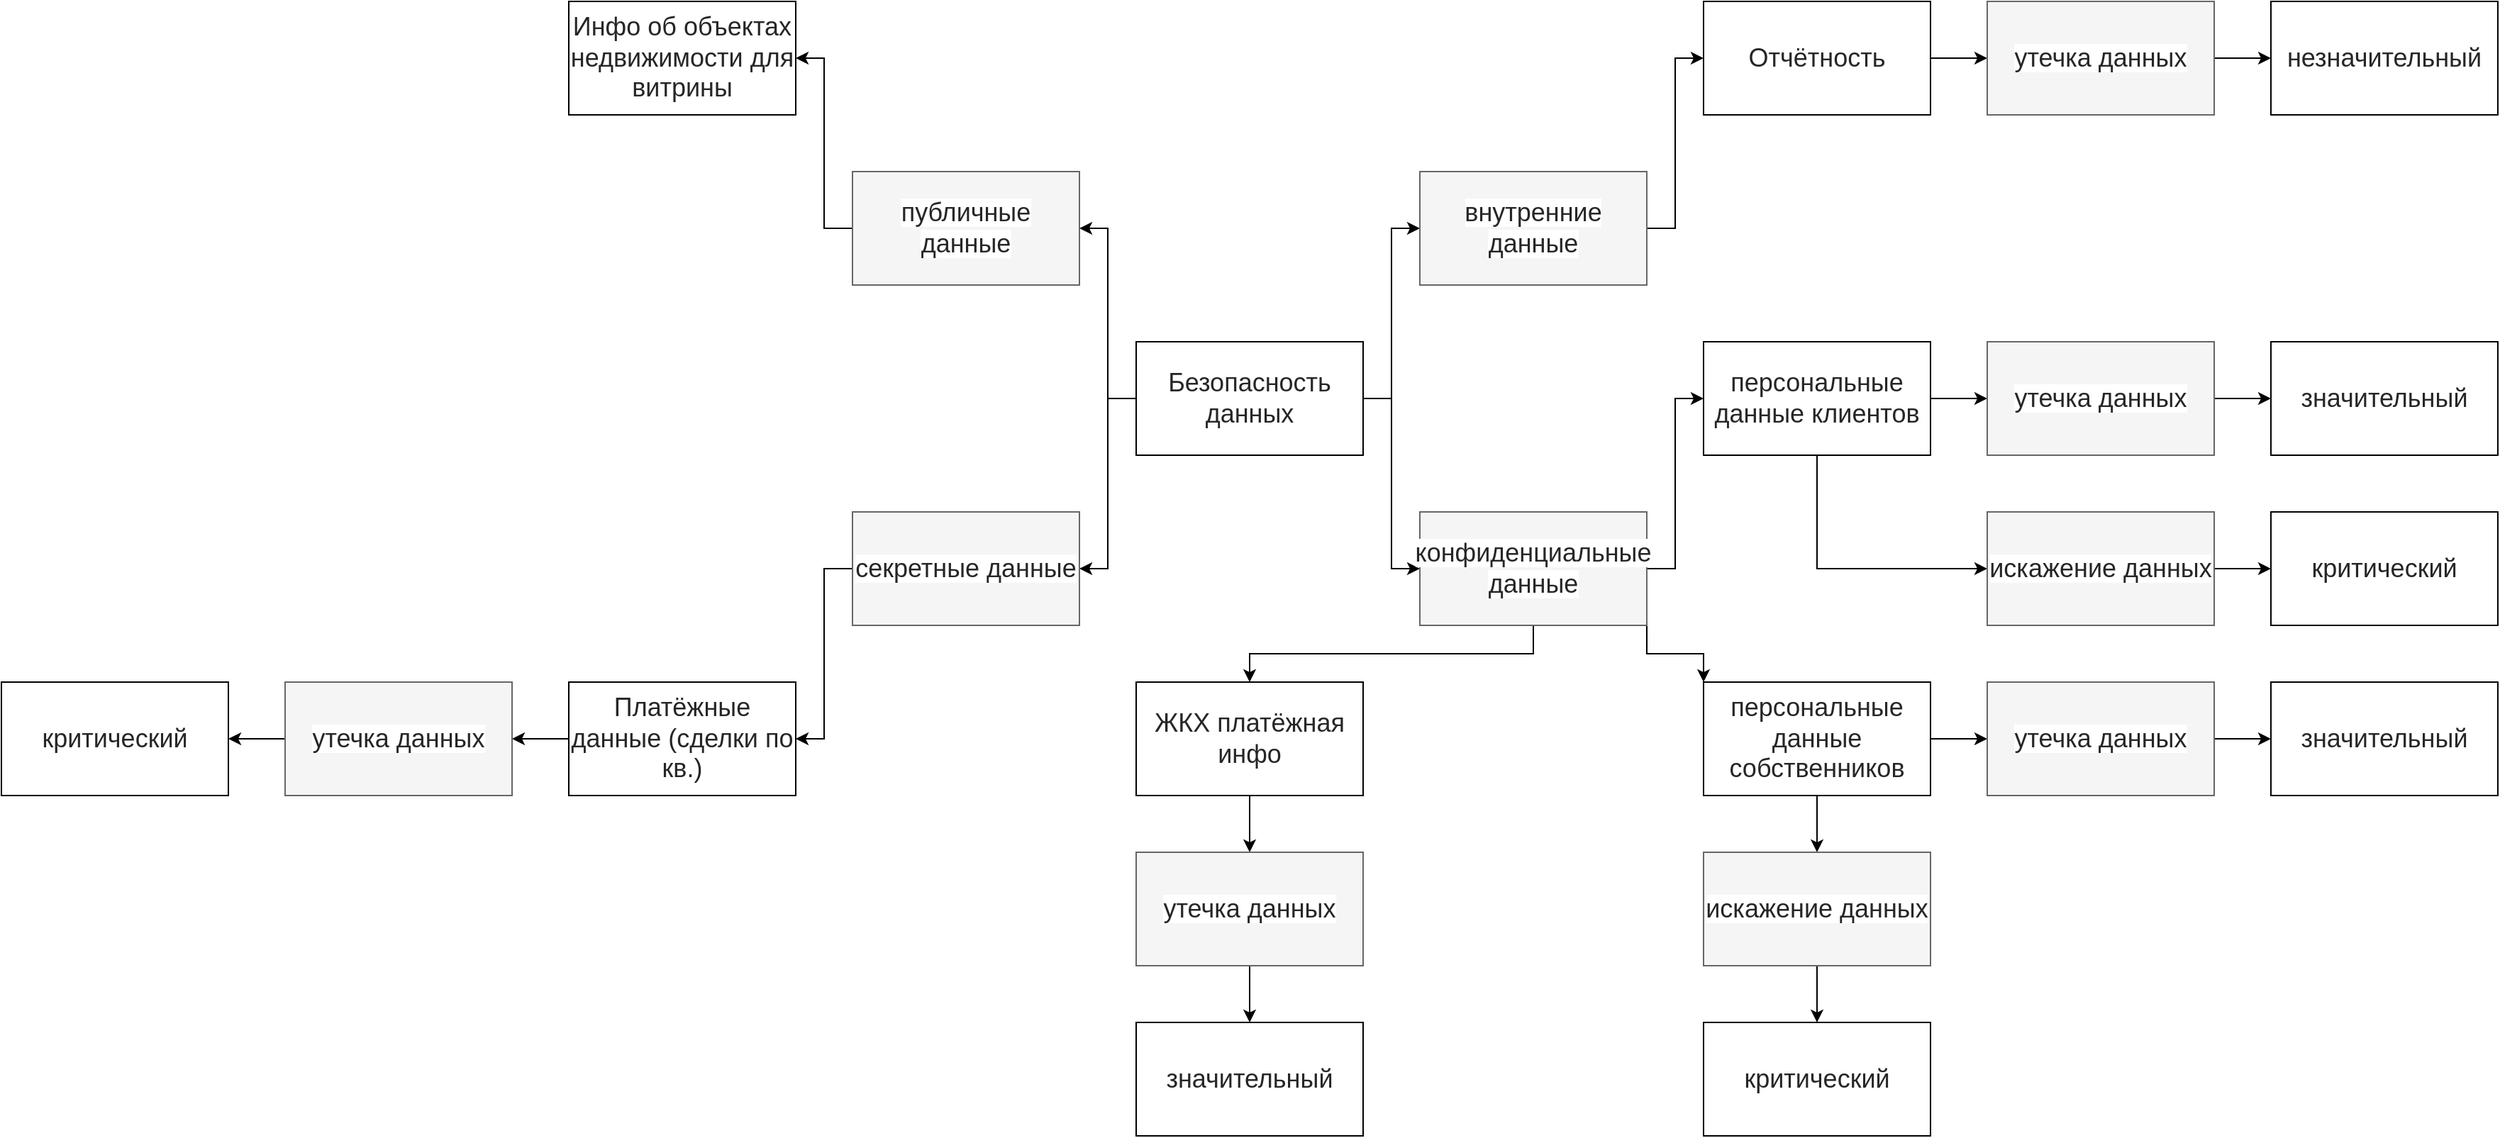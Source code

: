 <mxfile version="28.2.1">
  <diagram name="Page-1" id="y3aubZ1SRRScUaVL7wd2">
    <mxGraphModel dx="3112" dy="2631" grid="1" gridSize="10" guides="1" tooltips="1" connect="1" arrows="1" fold="1" page="1" pageScale="1" pageWidth="850" pageHeight="1100" math="0" shadow="0">
      <root>
        <mxCell id="0" />
        <mxCell id="1" parent="0" />
        <mxCell id="ZNKfg5EJm-rh3dqur-UU-32" style="edgeStyle=orthogonalEdgeStyle;rounded=0;orthogonalLoop=1;jettySize=auto;html=1;exitX=0;exitY=0.5;exitDx=0;exitDy=0;entryX=1;entryY=0.5;entryDx=0;entryDy=0;" edge="1" parent="1" source="ZNKfg5EJm-rh3dqur-UU-1" target="ZNKfg5EJm-rh3dqur-UU-7">
          <mxGeometry relative="1" as="geometry" />
        </mxCell>
        <mxCell id="ZNKfg5EJm-rh3dqur-UU-35" style="edgeStyle=orthogonalEdgeStyle;rounded=0;orthogonalLoop=1;jettySize=auto;html=1;exitX=0;exitY=0.5;exitDx=0;exitDy=0;entryX=1;entryY=0.5;entryDx=0;entryDy=0;" edge="1" parent="1" source="ZNKfg5EJm-rh3dqur-UU-1" target="ZNKfg5EJm-rh3dqur-UU-6">
          <mxGeometry relative="1" as="geometry" />
        </mxCell>
        <mxCell id="ZNKfg5EJm-rh3dqur-UU-36" style="edgeStyle=orthogonalEdgeStyle;rounded=0;orthogonalLoop=1;jettySize=auto;html=1;exitX=1;exitY=0.5;exitDx=0;exitDy=0;entryX=0;entryY=0.5;entryDx=0;entryDy=0;" edge="1" parent="1" source="ZNKfg5EJm-rh3dqur-UU-1" target="ZNKfg5EJm-rh3dqur-UU-2">
          <mxGeometry relative="1" as="geometry" />
        </mxCell>
        <mxCell id="ZNKfg5EJm-rh3dqur-UU-37" style="edgeStyle=orthogonalEdgeStyle;rounded=0;orthogonalLoop=1;jettySize=auto;html=1;exitX=1;exitY=0.5;exitDx=0;exitDy=0;entryX=0;entryY=0.5;entryDx=0;entryDy=0;" edge="1" parent="1" source="ZNKfg5EJm-rh3dqur-UU-1" target="ZNKfg5EJm-rh3dqur-UU-8">
          <mxGeometry relative="1" as="geometry" />
        </mxCell>
        <mxCell id="ZNKfg5EJm-rh3dqur-UU-1" value="&lt;meta charset=&quot;utf-8&quot;&gt;&lt;span style=&quot;color: rgba(0, 0, 0, 0.85); font-family: &amp;quot;YS Text&amp;quot;, sans-serif; font-size: 18px; font-style: normal; font-variant-ligatures: normal; font-variant-caps: normal; font-weight: 400; letter-spacing: normal; orphans: 2; text-align: start; text-indent: 0px; text-transform: none; widows: 2; word-spacing: 0px; -webkit-text-stroke-width: 0px; white-space: pre-wrap; background-color: rgb(255, 255, 255); text-decoration-thickness: initial; text-decoration-style: initial; text-decoration-color: initial; display: inline !important; float: none;&quot;&gt;Безопасность данных&lt;/span&gt;" style="rounded=0;whiteSpace=wrap;html=1;" vertex="1" parent="1">
          <mxGeometry x="280" y="200" width="160" height="80" as="geometry" />
        </mxCell>
        <mxCell id="ZNKfg5EJm-rh3dqur-UU-41" style="edgeStyle=orthogonalEdgeStyle;rounded=0;orthogonalLoop=1;jettySize=auto;html=1;exitX=0.5;exitY=1;exitDx=0;exitDy=0;entryX=0.5;entryY=0;entryDx=0;entryDy=0;" edge="1" parent="1" source="ZNKfg5EJm-rh3dqur-UU-2" target="ZNKfg5EJm-rh3dqur-UU-11">
          <mxGeometry relative="1" as="geometry" />
        </mxCell>
        <mxCell id="ZNKfg5EJm-rh3dqur-UU-42" style="edgeStyle=orthogonalEdgeStyle;rounded=0;orthogonalLoop=1;jettySize=auto;html=1;exitX=1;exitY=0.5;exitDx=0;exitDy=0;entryX=0;entryY=0.5;entryDx=0;entryDy=0;" edge="1" parent="1" source="ZNKfg5EJm-rh3dqur-UU-2" target="ZNKfg5EJm-rh3dqur-UU-5">
          <mxGeometry relative="1" as="geometry" />
        </mxCell>
        <mxCell id="ZNKfg5EJm-rh3dqur-UU-44" style="edgeStyle=orthogonalEdgeStyle;rounded=0;orthogonalLoop=1;jettySize=auto;html=1;exitX=1;exitY=1;exitDx=0;exitDy=0;entryX=0;entryY=0;entryDx=0;entryDy=0;" edge="1" parent="1" source="ZNKfg5EJm-rh3dqur-UU-2" target="ZNKfg5EJm-rh3dqur-UU-30">
          <mxGeometry relative="1" as="geometry" />
        </mxCell>
        <mxCell id="ZNKfg5EJm-rh3dqur-UU-2" value="&lt;meta charset=&quot;utf-8&quot;&gt;&lt;span style=&quot;color: rgba(0, 0, 0, 0.85); font-family: &amp;quot;YS Text&amp;quot;, sans-serif; font-size: 18px; font-style: normal; font-variant-ligatures: normal; font-variant-caps: normal; font-weight: 400; letter-spacing: normal; orphans: 2; text-align: left; text-indent: 0px; text-transform: none; widows: 2; word-spacing: 0px; -webkit-text-stroke-width: 0px; white-space: pre-line; background-color: rgb(255, 255, 255); text-decoration-thickness: initial; text-decoration-style: initial; text-decoration-color: initial; display: inline !important; float: none;&quot;&gt;конфиденциальные данные&lt;/span&gt;" style="rounded=0;whiteSpace=wrap;html=1;fillColor=#f5f5f5;strokeColor=#666666;fontColor=#333333;" vertex="1" parent="1">
          <mxGeometry x="480" y="320" width="160" height="80" as="geometry" />
        </mxCell>
        <mxCell id="ZNKfg5EJm-rh3dqur-UU-85" style="edgeStyle=orthogonalEdgeStyle;rounded=0;orthogonalLoop=1;jettySize=auto;html=1;exitX=0;exitY=0.5;exitDx=0;exitDy=0;entryX=1;entryY=0.5;entryDx=0;entryDy=0;" edge="1" parent="1" source="ZNKfg5EJm-rh3dqur-UU-3" target="ZNKfg5EJm-rh3dqur-UU-73">
          <mxGeometry relative="1" as="geometry" />
        </mxCell>
        <mxCell id="ZNKfg5EJm-rh3dqur-UU-3" value="&lt;span style=&quot;color: rgba(0, 0, 0, 0.85); font-family: &amp;quot;YS Text&amp;quot;, sans-serif; font-size: 18px; font-style: normal; font-variant-ligatures: normal; font-variant-caps: normal; font-weight: 400; letter-spacing: normal; orphans: 2; text-align: left; text-indent: 0px; text-transform: none; widows: 2; word-spacing: 0px; -webkit-text-stroke-width: 0px; white-space: pre-line; background-color: rgb(255, 255, 255); text-decoration-thickness: initial; text-decoration-style: initial; text-decoration-color: initial; float: none; display: inline !important;&quot;&gt;Платёжные данные (сделки по кв.)&lt;/span&gt;" style="rounded=0;whiteSpace=wrap;html=1;" vertex="1" parent="1">
          <mxGeometry x="-120" y="440" width="160" height="80" as="geometry" />
        </mxCell>
        <mxCell id="ZNKfg5EJm-rh3dqur-UU-70" style="edgeStyle=orthogonalEdgeStyle;rounded=0;orthogonalLoop=1;jettySize=auto;html=1;exitX=1;exitY=0.5;exitDx=0;exitDy=0;entryX=0;entryY=0.5;entryDx=0;entryDy=0;" edge="1" parent="1" source="ZNKfg5EJm-rh3dqur-UU-5" target="ZNKfg5EJm-rh3dqur-UU-14">
          <mxGeometry relative="1" as="geometry" />
        </mxCell>
        <mxCell id="ZNKfg5EJm-rh3dqur-UU-71" style="edgeStyle=orthogonalEdgeStyle;rounded=0;orthogonalLoop=1;jettySize=auto;html=1;exitX=0.5;exitY=1;exitDx=0;exitDy=0;entryX=0;entryY=0.5;entryDx=0;entryDy=0;" edge="1" parent="1" source="ZNKfg5EJm-rh3dqur-UU-5" target="ZNKfg5EJm-rh3dqur-UU-60">
          <mxGeometry relative="1" as="geometry" />
        </mxCell>
        <mxCell id="ZNKfg5EJm-rh3dqur-UU-5" value="&lt;span style=&quot;color: rgba(0, 0, 0, 0.85); font-family: &amp;quot;YS Text&amp;quot;, sans-serif; font-size: 18px; font-style: normal; font-variant-ligatures: normal; font-variant-caps: normal; font-weight: 400; letter-spacing: normal; orphans: 2; text-align: left; text-indent: 0px; text-transform: none; widows: 2; word-spacing: 0px; -webkit-text-stroke-width: 0px; white-space: pre-line; background-color: rgb(255, 255, 255); text-decoration-thickness: initial; text-decoration-style: initial; text-decoration-color: initial; float: none; display: inline !important;&quot;&gt;персональные данные клиентов&lt;/span&gt;" style="rounded=0;whiteSpace=wrap;html=1;" vertex="1" parent="1">
          <mxGeometry x="680" y="200" width="160" height="80" as="geometry" />
        </mxCell>
        <mxCell id="ZNKfg5EJm-rh3dqur-UU-39" style="edgeStyle=orthogonalEdgeStyle;rounded=0;orthogonalLoop=1;jettySize=auto;html=1;exitX=0;exitY=0.5;exitDx=0;exitDy=0;entryX=1;entryY=0.5;entryDx=0;entryDy=0;" edge="1" parent="1" source="ZNKfg5EJm-rh3dqur-UU-6" target="ZNKfg5EJm-rh3dqur-UU-3">
          <mxGeometry relative="1" as="geometry" />
        </mxCell>
        <mxCell id="ZNKfg5EJm-rh3dqur-UU-6" value="&lt;meta charset=&quot;utf-8&quot;&gt;&lt;span style=&quot;color: rgba(0, 0, 0, 0.85); font-family: &amp;quot;YS Text&amp;quot;, sans-serif; font-size: 18px; font-style: normal; font-variant-ligatures: normal; font-variant-caps: normal; font-weight: 400; letter-spacing: normal; orphans: 2; text-align: left; text-indent: 0px; text-transform: none; widows: 2; word-spacing: 0px; -webkit-text-stroke-width: 0px; white-space: pre-line; background-color: rgb(255, 255, 255); text-decoration-thickness: initial; text-decoration-style: initial; text-decoration-color: initial; display: inline !important; float: none;&quot;&gt;секретные данные&lt;/span&gt;" style="rounded=0;whiteSpace=wrap;html=1;fillColor=#f5f5f5;fontColor=#333333;strokeColor=#666666;" vertex="1" parent="1">
          <mxGeometry x="80" y="320" width="160" height="80" as="geometry" />
        </mxCell>
        <mxCell id="ZNKfg5EJm-rh3dqur-UU-38" style="edgeStyle=orthogonalEdgeStyle;rounded=0;orthogonalLoop=1;jettySize=auto;html=1;exitX=0;exitY=0.5;exitDx=0;exitDy=0;entryX=1;entryY=0.5;entryDx=0;entryDy=0;" edge="1" parent="1" source="ZNKfg5EJm-rh3dqur-UU-7" target="ZNKfg5EJm-rh3dqur-UU-9">
          <mxGeometry relative="1" as="geometry" />
        </mxCell>
        <mxCell id="ZNKfg5EJm-rh3dqur-UU-7" value="&lt;meta charset=&quot;utf-8&quot;&gt;&lt;span style=&quot;color: rgba(0, 0, 0, 0.85); font-family: &amp;quot;YS Text&amp;quot;, sans-serif; font-size: 18px; font-style: normal; font-variant-ligatures: normal; font-variant-caps: normal; font-weight: 400; letter-spacing: normal; orphans: 2; text-align: left; text-indent: 0px; text-transform: none; widows: 2; word-spacing: 0px; -webkit-text-stroke-width: 0px; white-space: pre-line; background-color: rgb(255, 255, 255); text-decoration-thickness: initial; text-decoration-style: initial; text-decoration-color: initial; display: inline !important; float: none;&quot;&gt;публичные данные&lt;/span&gt;" style="rounded=0;whiteSpace=wrap;html=1;fillColor=#f5f5f5;fontColor=#333333;strokeColor=#666666;" vertex="1" parent="1">
          <mxGeometry x="80" y="80" width="160" height="80" as="geometry" />
        </mxCell>
        <mxCell id="ZNKfg5EJm-rh3dqur-UU-40" style="edgeStyle=orthogonalEdgeStyle;rounded=0;orthogonalLoop=1;jettySize=auto;html=1;exitX=1;exitY=0.5;exitDx=0;exitDy=0;entryX=0;entryY=0.5;entryDx=0;entryDy=0;" edge="1" parent="1" source="ZNKfg5EJm-rh3dqur-UU-8" target="ZNKfg5EJm-rh3dqur-UU-12">
          <mxGeometry relative="1" as="geometry" />
        </mxCell>
        <mxCell id="ZNKfg5EJm-rh3dqur-UU-8" value="&lt;meta charset=&quot;utf-8&quot;&gt;&lt;span style=&quot;color: rgba(0, 0, 0, 0.85); font-family: &amp;quot;YS Text&amp;quot;, sans-serif; font-size: 18px; font-style: normal; font-variant-ligatures: normal; font-variant-caps: normal; font-weight: 400; letter-spacing: normal; orphans: 2; text-align: left; text-indent: 0px; text-transform: none; widows: 2; word-spacing: 0px; -webkit-text-stroke-width: 0px; white-space: pre-line; background-color: rgb(255, 255, 255); text-decoration-thickness: initial; text-decoration-style: initial; text-decoration-color: initial; display: inline !important; float: none;&quot;&gt;внутренние данные&lt;/span&gt;" style="rounded=0;whiteSpace=wrap;html=1;fillColor=#f5f5f5;strokeColor=#666666;fontColor=#333333;" vertex="1" parent="1">
          <mxGeometry x="480" y="80" width="160" height="80" as="geometry" />
        </mxCell>
        <mxCell id="ZNKfg5EJm-rh3dqur-UU-9" value="&lt;span style=&quot;color: rgba(0, 0, 0, 0.85); font-family: &amp;quot;YS Text&amp;quot;, sans-serif; font-size: 18px; text-align: left; white-space-collapse: preserve-breaks; background-color: rgb(255, 255, 255);&quot;&gt;Инфо об объектах недвижимости для витрины&lt;/span&gt;" style="rounded=0;whiteSpace=wrap;html=1;" vertex="1" parent="1">
          <mxGeometry x="-120" y="-40" width="160" height="80" as="geometry" />
        </mxCell>
        <mxCell id="ZNKfg5EJm-rh3dqur-UU-68" style="edgeStyle=orthogonalEdgeStyle;rounded=0;orthogonalLoop=1;jettySize=auto;html=1;exitX=0.5;exitY=1;exitDx=0;exitDy=0;entryX=0.5;entryY=0;entryDx=0;entryDy=0;" edge="1" parent="1" source="ZNKfg5EJm-rh3dqur-UU-11" target="ZNKfg5EJm-rh3dqur-UU-57">
          <mxGeometry relative="1" as="geometry" />
        </mxCell>
        <mxCell id="ZNKfg5EJm-rh3dqur-UU-11" value="&lt;span style=&quot;color: rgba(0, 0, 0, 0.85); font-family: &amp;quot;YS Text&amp;quot;, sans-serif; font-size: 18px; font-style: normal; font-variant-ligatures: normal; font-variant-caps: normal; font-weight: 400; letter-spacing: normal; orphans: 2; text-align: start; text-indent: 0px; text-transform: none; widows: 2; word-spacing: 0px; -webkit-text-stroke-width: 0px; white-space: pre-wrap; background-color: rgb(255, 255, 255); text-decoration-thickness: initial; text-decoration-style: initial; text-decoration-color: initial; float: none; display: inline !important;&quot;&gt;ЖКХ платёжная инфо&lt;/span&gt;" style="rounded=0;whiteSpace=wrap;html=1;" vertex="1" parent="1">
          <mxGeometry x="280" y="440" width="160" height="80" as="geometry" />
        </mxCell>
        <mxCell id="ZNKfg5EJm-rh3dqur-UU-72" style="edgeStyle=orthogonalEdgeStyle;rounded=0;orthogonalLoop=1;jettySize=auto;html=1;exitX=1;exitY=0.5;exitDx=0;exitDy=0;entryX=0;entryY=0.5;entryDx=0;entryDy=0;" edge="1" parent="1" source="ZNKfg5EJm-rh3dqur-UU-12" target="ZNKfg5EJm-rh3dqur-UU-47">
          <mxGeometry relative="1" as="geometry" />
        </mxCell>
        <mxCell id="ZNKfg5EJm-rh3dqur-UU-12" value="&lt;span style=&quot;color: rgba(0, 0, 0, 0.85); font-family: &amp;quot;YS Text&amp;quot;, sans-serif; font-size: 18px; text-align: left; white-space-collapse: preserve-breaks; background-color: rgb(255, 255, 255);&quot;&gt;Отчётность&lt;/span&gt;" style="rounded=0;whiteSpace=wrap;html=1;" vertex="1" parent="1">
          <mxGeometry x="680" y="-40" width="160" height="80" as="geometry" />
        </mxCell>
        <mxCell id="ZNKfg5EJm-rh3dqur-UU-78" style="edgeStyle=orthogonalEdgeStyle;rounded=0;orthogonalLoop=1;jettySize=auto;html=1;exitX=1;exitY=0.5;exitDx=0;exitDy=0;entryX=0;entryY=0.5;entryDx=0;entryDy=0;" edge="1" parent="1" source="ZNKfg5EJm-rh3dqur-UU-14" target="ZNKfg5EJm-rh3dqur-UU-76">
          <mxGeometry relative="1" as="geometry" />
        </mxCell>
        <mxCell id="ZNKfg5EJm-rh3dqur-UU-14" value="&lt;meta charset=&quot;utf-8&quot;&gt;&lt;span style=&quot;color: rgba(0, 0, 0, 0.85); font-family: &amp;quot;YS Text&amp;quot;, sans-serif; font-size: 18px; font-style: normal; font-variant-ligatures: normal; font-variant-caps: normal; font-weight: 400; letter-spacing: normal; orphans: 2; text-align: left; text-indent: 0px; text-transform: none; widows: 2; word-spacing: 0px; -webkit-text-stroke-width: 0px; white-space: pre-line; background-color: rgb(255, 255, 255); text-decoration-thickness: initial; text-decoration-style: initial; text-decoration-color: initial; display: inline !important; float: none;&quot;&gt;утечка данных&lt;/span&gt;" style="rounded=0;whiteSpace=wrap;html=1;fillColor=#f5f5f5;fontColor=#333333;strokeColor=#666666;" vertex="1" parent="1">
          <mxGeometry x="880" y="200" width="160" height="80" as="geometry" />
        </mxCell>
        <mxCell id="ZNKfg5EJm-rh3dqur-UU-15" value="&lt;meta charset=&quot;utf-8&quot;&gt;&lt;span style=&quot;color: rgba(0, 0, 0, 0.85); font-family: &amp;quot;YS Text&amp;quot;, sans-serif; font-size: 18px; font-style: normal; font-variant-ligatures: normal; font-variant-caps: normal; font-weight: 400; letter-spacing: normal; orphans: 2; text-align: start; text-indent: 0px; text-transform: none; widows: 2; word-spacing: 0px; -webkit-text-stroke-width: 0px; white-space: pre-wrap; background-color: rgb(255, 255, 255); text-decoration-thickness: initial; text-decoration-style: initial; text-decoration-color: initial; display: inline !important; float: none;&quot;&gt;критический&lt;/span&gt;" style="rounded=0;whiteSpace=wrap;html=1;" vertex="1" parent="1">
          <mxGeometry x="1080" y="320" width="160" height="80" as="geometry" />
        </mxCell>
        <mxCell id="ZNKfg5EJm-rh3dqur-UU-27" value="&lt;meta charset=&quot;utf-8&quot;&gt;&lt;span style=&quot;color: rgba(0, 0, 0, 0.85); font-family: &amp;quot;YS Text&amp;quot;, sans-serif; font-size: 18px; font-style: normal; font-variant-ligatures: normal; font-variant-caps: normal; font-weight: 400; letter-spacing: normal; orphans: 2; text-align: start; text-indent: 0px; text-transform: none; widows: 2; word-spacing: 0px; -webkit-text-stroke-width: 0px; white-space: pre-wrap; background-color: rgb(255, 255, 255); text-decoration-thickness: initial; text-decoration-style: initial; text-decoration-color: initial; display: inline !important; float: none;&quot;&gt;незначительный&lt;/span&gt;" style="rounded=0;whiteSpace=wrap;html=1;" vertex="1" parent="1">
          <mxGeometry x="1080" y="-40" width="160" height="80" as="geometry" />
        </mxCell>
        <mxCell id="ZNKfg5EJm-rh3dqur-UU-28" value="&lt;meta charset=&quot;utf-8&quot;&gt;&lt;span style=&quot;color: rgba(0, 0, 0, 0.85); font-family: &amp;quot;YS Text&amp;quot;, sans-serif; font-size: 18px; font-style: normal; font-variant-ligatures: normal; font-variant-caps: normal; font-weight: 400; letter-spacing: normal; orphans: 2; text-align: start; text-indent: 0px; text-transform: none; widows: 2; word-spacing: 0px; -webkit-text-stroke-width: 0px; white-space: pre-wrap; background-color: rgb(255, 255, 255); text-decoration-thickness: initial; text-decoration-style: initial; text-decoration-color: initial; display: inline !important; float: none;&quot;&gt;значительный&lt;/span&gt;" style="rounded=0;whiteSpace=wrap;html=1;" vertex="1" parent="1">
          <mxGeometry x="280" y="680" width="160" height="80" as="geometry" />
        </mxCell>
        <mxCell id="ZNKfg5EJm-rh3dqur-UU-64" style="edgeStyle=orthogonalEdgeStyle;rounded=0;orthogonalLoop=1;jettySize=auto;html=1;exitX=0.5;exitY=1;exitDx=0;exitDy=0;" edge="1" parent="1" source="ZNKfg5EJm-rh3dqur-UU-30" target="ZNKfg5EJm-rh3dqur-UU-58">
          <mxGeometry relative="1" as="geometry" />
        </mxCell>
        <mxCell id="ZNKfg5EJm-rh3dqur-UU-65" style="edgeStyle=orthogonalEdgeStyle;rounded=0;orthogonalLoop=1;jettySize=auto;html=1;exitX=1;exitY=0.5;exitDx=0;exitDy=0;entryX=0;entryY=0.5;entryDx=0;entryDy=0;" edge="1" parent="1" source="ZNKfg5EJm-rh3dqur-UU-30" target="ZNKfg5EJm-rh3dqur-UU-59">
          <mxGeometry relative="1" as="geometry" />
        </mxCell>
        <mxCell id="ZNKfg5EJm-rh3dqur-UU-30" value="&lt;span style=&quot;color: rgba(0, 0, 0, 0.85); font-family: &amp;quot;YS Text&amp;quot;, sans-serif; font-size: 18px; font-style: normal; font-variant-ligatures: normal; font-variant-caps: normal; font-weight: 400; letter-spacing: normal; orphans: 2; text-align: left; text-indent: 0px; text-transform: none; widows: 2; word-spacing: 0px; -webkit-text-stroke-width: 0px; white-space: pre-line; background-color: rgb(255, 255, 255); text-decoration-thickness: initial; text-decoration-style: initial; text-decoration-color: initial; float: none; display: inline !important;&quot;&gt;персональные данные собственников&lt;/span&gt;" style="rounded=0;whiteSpace=wrap;html=1;" vertex="1" parent="1">
          <mxGeometry x="680" y="440" width="160" height="80" as="geometry" />
        </mxCell>
        <mxCell id="ZNKfg5EJm-rh3dqur-UU-77" style="edgeStyle=orthogonalEdgeStyle;rounded=0;orthogonalLoop=1;jettySize=auto;html=1;exitX=1;exitY=0.5;exitDx=0;exitDy=0;" edge="1" parent="1" source="ZNKfg5EJm-rh3dqur-UU-47" target="ZNKfg5EJm-rh3dqur-UU-27">
          <mxGeometry relative="1" as="geometry" />
        </mxCell>
        <mxCell id="ZNKfg5EJm-rh3dqur-UU-47" value="&lt;meta charset=&quot;utf-8&quot;&gt;&lt;span style=&quot;color: rgba(0, 0, 0, 0.85); font-family: &amp;quot;YS Text&amp;quot;, sans-serif; font-size: 18px; font-style: normal; font-variant-ligatures: normal; font-variant-caps: normal; font-weight: 400; letter-spacing: normal; orphans: 2; text-align: left; text-indent: 0px; text-transform: none; widows: 2; word-spacing: 0px; -webkit-text-stroke-width: 0px; white-space: pre-line; background-color: rgb(255, 255, 255); text-decoration-thickness: initial; text-decoration-style: initial; text-decoration-color: initial; display: inline !important; float: none;&quot;&gt;утечка данных&lt;/span&gt;" style="rounded=0;whiteSpace=wrap;html=1;fillColor=#f5f5f5;fontColor=#333333;strokeColor=#666666;" vertex="1" parent="1">
          <mxGeometry x="880" y="-40" width="160" height="80" as="geometry" />
        </mxCell>
        <mxCell id="ZNKfg5EJm-rh3dqur-UU-82" style="edgeStyle=orthogonalEdgeStyle;rounded=0;orthogonalLoop=1;jettySize=auto;html=1;exitX=0.5;exitY=1;exitDx=0;exitDy=0;entryX=0.5;entryY=0;entryDx=0;entryDy=0;" edge="1" parent="1" source="ZNKfg5EJm-rh3dqur-UU-57" target="ZNKfg5EJm-rh3dqur-UU-28">
          <mxGeometry relative="1" as="geometry" />
        </mxCell>
        <mxCell id="ZNKfg5EJm-rh3dqur-UU-57" value="&lt;meta charset=&quot;utf-8&quot;&gt;&lt;span style=&quot;color: rgba(0, 0, 0, 0.85); font-family: &amp;quot;YS Text&amp;quot;, sans-serif; font-size: 18px; font-style: normal; font-variant-ligatures: normal; font-variant-caps: normal; font-weight: 400; letter-spacing: normal; orphans: 2; text-align: left; text-indent: 0px; text-transform: none; widows: 2; word-spacing: 0px; -webkit-text-stroke-width: 0px; white-space: pre-line; background-color: rgb(255, 255, 255); text-decoration-thickness: initial; text-decoration-style: initial; text-decoration-color: initial; display: inline !important; float: none;&quot;&gt;утечка данных&lt;/span&gt;" style="rounded=0;whiteSpace=wrap;html=1;fillColor=#f5f5f5;fontColor=#333333;strokeColor=#666666;" vertex="1" parent="1">
          <mxGeometry x="280" y="560" width="160" height="80" as="geometry" />
        </mxCell>
        <mxCell id="ZNKfg5EJm-rh3dqur-UU-81" style="edgeStyle=orthogonalEdgeStyle;rounded=0;orthogonalLoop=1;jettySize=auto;html=1;exitX=0.5;exitY=1;exitDx=0;exitDy=0;entryX=0.5;entryY=0;entryDx=0;entryDy=0;" edge="1" parent="1" source="ZNKfg5EJm-rh3dqur-UU-58" target="ZNKfg5EJm-rh3dqur-UU-74">
          <mxGeometry relative="1" as="geometry" />
        </mxCell>
        <mxCell id="ZNKfg5EJm-rh3dqur-UU-58" value="&lt;meta charset=&quot;utf-8&quot;&gt;&lt;span style=&quot;color: rgba(0, 0, 0, 0.85); font-family: &amp;quot;YS Text&amp;quot;, sans-serif; font-size: 18px; font-style: normal; font-variant-ligatures: normal; font-variant-caps: normal; font-weight: 400; letter-spacing: normal; orphans: 2; text-align: left; text-indent: 0px; text-transform: none; widows: 2; word-spacing: 0px; -webkit-text-stroke-width: 0px; white-space: pre-line; background-color: rgb(255, 255, 255); text-decoration-thickness: initial; text-decoration-style: initial; text-decoration-color: initial; display: inline !important; float: none;&quot;&gt;искажение данных&lt;/span&gt;" style="rounded=0;whiteSpace=wrap;html=1;fillColor=#f5f5f5;fontColor=#333333;strokeColor=#666666;" vertex="1" parent="1">
          <mxGeometry x="680" y="560" width="160" height="80" as="geometry" />
        </mxCell>
        <mxCell id="ZNKfg5EJm-rh3dqur-UU-80" style="edgeStyle=orthogonalEdgeStyle;rounded=0;orthogonalLoop=1;jettySize=auto;html=1;exitX=1;exitY=0.5;exitDx=0;exitDy=0;entryX=0;entryY=0.5;entryDx=0;entryDy=0;" edge="1" parent="1" source="ZNKfg5EJm-rh3dqur-UU-59" target="ZNKfg5EJm-rh3dqur-UU-75">
          <mxGeometry relative="1" as="geometry" />
        </mxCell>
        <mxCell id="ZNKfg5EJm-rh3dqur-UU-59" value="&lt;meta charset=&quot;utf-8&quot;&gt;&lt;span style=&quot;color: rgba(0, 0, 0, 0.85); font-family: &amp;quot;YS Text&amp;quot;, sans-serif; font-size: 18px; font-style: normal; font-variant-ligatures: normal; font-variant-caps: normal; font-weight: 400; letter-spacing: normal; orphans: 2; text-align: left; text-indent: 0px; text-transform: none; widows: 2; word-spacing: 0px; -webkit-text-stroke-width: 0px; white-space: pre-line; background-color: rgb(255, 255, 255); text-decoration-thickness: initial; text-decoration-style: initial; text-decoration-color: initial; display: inline !important; float: none;&quot;&gt;утечка данных&lt;/span&gt;" style="rounded=0;whiteSpace=wrap;html=1;fillColor=#f5f5f5;fontColor=#333333;strokeColor=#666666;" vertex="1" parent="1">
          <mxGeometry x="880" y="440" width="160" height="80" as="geometry" />
        </mxCell>
        <mxCell id="ZNKfg5EJm-rh3dqur-UU-79" style="edgeStyle=orthogonalEdgeStyle;rounded=0;orthogonalLoop=1;jettySize=auto;html=1;exitX=1;exitY=0.5;exitDx=0;exitDy=0;entryX=0;entryY=0.5;entryDx=0;entryDy=0;" edge="1" parent="1" source="ZNKfg5EJm-rh3dqur-UU-60" target="ZNKfg5EJm-rh3dqur-UU-15">
          <mxGeometry relative="1" as="geometry" />
        </mxCell>
        <mxCell id="ZNKfg5EJm-rh3dqur-UU-60" value="&lt;meta charset=&quot;utf-8&quot;&gt;&lt;span style=&quot;color: rgba(0, 0, 0, 0.85); font-family: &amp;quot;YS Text&amp;quot;, sans-serif; font-size: 18px; font-style: normal; font-variant-ligatures: normal; font-variant-caps: normal; font-weight: 400; letter-spacing: normal; orphans: 2; text-align: left; text-indent: 0px; text-transform: none; widows: 2; word-spacing: 0px; -webkit-text-stroke-width: 0px; white-space: pre-line; background-color: rgb(255, 255, 255); text-decoration-thickness: initial; text-decoration-style: initial; text-decoration-color: initial; display: inline !important; float: none;&quot;&gt;искажение данных&lt;/span&gt;" style="rounded=0;whiteSpace=wrap;html=1;fillColor=#f5f5f5;fontColor=#333333;strokeColor=#666666;" vertex="1" parent="1">
          <mxGeometry x="880" y="320" width="160" height="80" as="geometry" />
        </mxCell>
        <mxCell id="ZNKfg5EJm-rh3dqur-UU-84" style="edgeStyle=orthogonalEdgeStyle;rounded=0;orthogonalLoop=1;jettySize=auto;html=1;exitX=0;exitY=0.5;exitDx=0;exitDy=0;entryX=1;entryY=0.5;entryDx=0;entryDy=0;" edge="1" parent="1" source="ZNKfg5EJm-rh3dqur-UU-73" target="ZNKfg5EJm-rh3dqur-UU-83">
          <mxGeometry relative="1" as="geometry" />
        </mxCell>
        <mxCell id="ZNKfg5EJm-rh3dqur-UU-73" value="&lt;meta charset=&quot;utf-8&quot;&gt;&lt;span style=&quot;color: rgba(0, 0, 0, 0.85); font-family: &amp;quot;YS Text&amp;quot;, sans-serif; font-size: 18px; font-style: normal; font-variant-ligatures: normal; font-variant-caps: normal; font-weight: 400; letter-spacing: normal; orphans: 2; text-align: left; text-indent: 0px; text-transform: none; widows: 2; word-spacing: 0px; -webkit-text-stroke-width: 0px; white-space: pre-line; background-color: rgb(255, 255, 255); text-decoration-thickness: initial; text-decoration-style: initial; text-decoration-color: initial; display: inline !important; float: none;&quot;&gt;утечка данных&lt;/span&gt;" style="rounded=0;whiteSpace=wrap;html=1;fillColor=#f5f5f5;fontColor=#333333;strokeColor=#666666;" vertex="1" parent="1">
          <mxGeometry x="-320" y="440" width="160" height="80" as="geometry" />
        </mxCell>
        <mxCell id="ZNKfg5EJm-rh3dqur-UU-74" value="&lt;meta charset=&quot;utf-8&quot;&gt;&lt;span style=&quot;color: rgba(0, 0, 0, 0.85); font-family: &amp;quot;YS Text&amp;quot;, sans-serif; font-size: 18px; font-style: normal; font-variant-ligatures: normal; font-variant-caps: normal; font-weight: 400; letter-spacing: normal; orphans: 2; text-align: start; text-indent: 0px; text-transform: none; widows: 2; word-spacing: 0px; -webkit-text-stroke-width: 0px; white-space: pre-wrap; background-color: rgb(255, 255, 255); text-decoration-thickness: initial; text-decoration-style: initial; text-decoration-color: initial; display: inline !important; float: none;&quot;&gt;критический&lt;/span&gt;" style="rounded=0;whiteSpace=wrap;html=1;" vertex="1" parent="1">
          <mxGeometry x="680" y="680" width="160" height="80" as="geometry" />
        </mxCell>
        <mxCell id="ZNKfg5EJm-rh3dqur-UU-75" value="&lt;meta charset=&quot;utf-8&quot;&gt;&lt;span style=&quot;color: rgba(0, 0, 0, 0.85); font-family: &amp;quot;YS Text&amp;quot;, sans-serif; font-size: 18px; font-style: normal; font-variant-ligatures: normal; font-variant-caps: normal; font-weight: 400; letter-spacing: normal; orphans: 2; text-align: start; text-indent: 0px; text-transform: none; widows: 2; word-spacing: 0px; -webkit-text-stroke-width: 0px; white-space: pre-wrap; background-color: rgb(255, 255, 255); text-decoration-thickness: initial; text-decoration-style: initial; text-decoration-color: initial; display: inline !important; float: none;&quot;&gt;значительный&lt;/span&gt;" style="rounded=0;whiteSpace=wrap;html=1;" vertex="1" parent="1">
          <mxGeometry x="1080" y="440" width="160" height="80" as="geometry" />
        </mxCell>
        <mxCell id="ZNKfg5EJm-rh3dqur-UU-76" value="&lt;meta charset=&quot;utf-8&quot;&gt;&lt;span style=&quot;color: rgba(0, 0, 0, 0.85); font-family: &amp;quot;YS Text&amp;quot;, sans-serif; font-size: 18px; font-style: normal; font-variant-ligatures: normal; font-variant-caps: normal; font-weight: 400; letter-spacing: normal; orphans: 2; text-align: start; text-indent: 0px; text-transform: none; widows: 2; word-spacing: 0px; -webkit-text-stroke-width: 0px; white-space: pre-wrap; background-color: rgb(255, 255, 255); text-decoration-thickness: initial; text-decoration-style: initial; text-decoration-color: initial; display: inline !important; float: none;&quot;&gt;значительный&lt;/span&gt;" style="rounded=0;whiteSpace=wrap;html=1;" vertex="1" parent="1">
          <mxGeometry x="1080" y="200" width="160" height="80" as="geometry" />
        </mxCell>
        <mxCell id="ZNKfg5EJm-rh3dqur-UU-83" value="&lt;meta charset=&quot;utf-8&quot;&gt;&lt;span style=&quot;color: rgba(0, 0, 0, 0.85); font-family: &amp;quot;YS Text&amp;quot;, sans-serif; font-size: 18px; font-style: normal; font-variant-ligatures: normal; font-variant-caps: normal; font-weight: 400; letter-spacing: normal; orphans: 2; text-align: start; text-indent: 0px; text-transform: none; widows: 2; word-spacing: 0px; -webkit-text-stroke-width: 0px; white-space: pre-wrap; background-color: rgb(255, 255, 255); text-decoration-thickness: initial; text-decoration-style: initial; text-decoration-color: initial; display: inline !important; float: none;&quot;&gt;критический&lt;/span&gt;" style="rounded=0;whiteSpace=wrap;html=1;" vertex="1" parent="1">
          <mxGeometry x="-520" y="440" width="160" height="80" as="geometry" />
        </mxCell>
      </root>
    </mxGraphModel>
  </diagram>
</mxfile>
